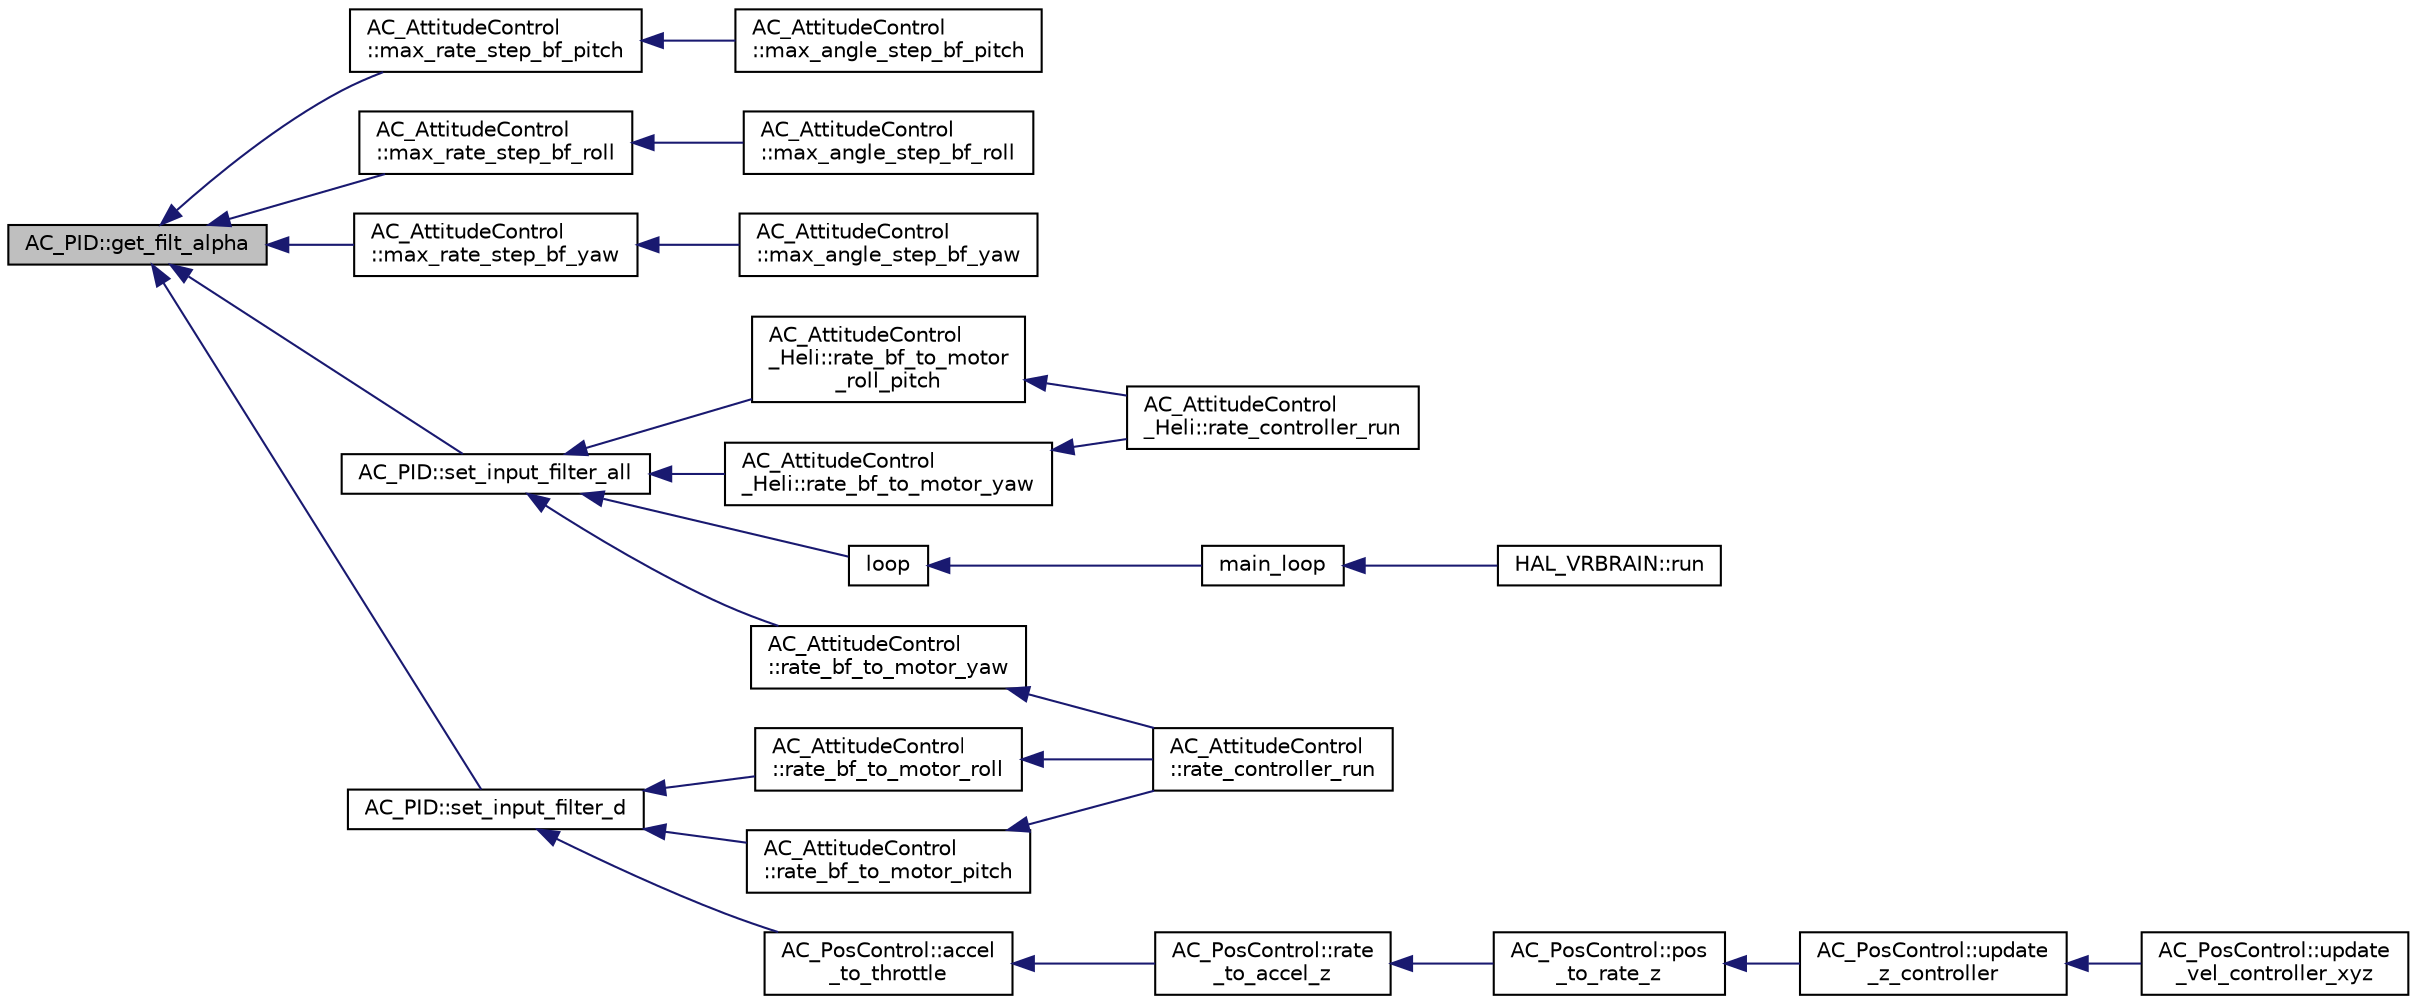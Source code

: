 digraph "AC_PID::get_filt_alpha"
{
 // INTERACTIVE_SVG=YES
  edge [fontname="Helvetica",fontsize="10",labelfontname="Helvetica",labelfontsize="10"];
  node [fontname="Helvetica",fontsize="10",shape=record];
  rankdir="LR";
  Node1 [label="AC_PID::get_filt_alpha",height=0.2,width=0.4,color="black", fillcolor="grey75", style="filled", fontcolor="black"];
  Node1 -> Node2 [dir="back",color="midnightblue",fontsize="10",style="solid",fontname="Helvetica"];
  Node2 [label="AC_AttitudeControl\l::max_rate_step_bf_pitch",height=0.2,width=0.4,color="black", fillcolor="white", style="filled",URL="$classAC__AttitudeControl.html#a874d7c2f98a3ad251d9f91cc936694e2"];
  Node2 -> Node3 [dir="back",color="midnightblue",fontsize="10",style="solid",fontname="Helvetica"];
  Node3 [label="AC_AttitudeControl\l::max_angle_step_bf_pitch",height=0.2,width=0.4,color="black", fillcolor="white", style="filled",URL="$classAC__AttitudeControl.html#a18ad3ea19760b7a23f3980ca96e93c22"];
  Node1 -> Node4 [dir="back",color="midnightblue",fontsize="10",style="solid",fontname="Helvetica"];
  Node4 [label="AC_AttitudeControl\l::max_rate_step_bf_roll",height=0.2,width=0.4,color="black", fillcolor="white", style="filled",URL="$classAC__AttitudeControl.html#a81707c8a063a129c3025c87687b06b52"];
  Node4 -> Node5 [dir="back",color="midnightblue",fontsize="10",style="solid",fontname="Helvetica"];
  Node5 [label="AC_AttitudeControl\l::max_angle_step_bf_roll",height=0.2,width=0.4,color="black", fillcolor="white", style="filled",URL="$classAC__AttitudeControl.html#ac1746c80bb8ee8eddb2bcc6c5158fd1c"];
  Node1 -> Node6 [dir="back",color="midnightblue",fontsize="10",style="solid",fontname="Helvetica"];
  Node6 [label="AC_AttitudeControl\l::max_rate_step_bf_yaw",height=0.2,width=0.4,color="black", fillcolor="white", style="filled",URL="$classAC__AttitudeControl.html#a8d9a7d9bcefcac0e41adb1136cac46a6"];
  Node6 -> Node7 [dir="back",color="midnightblue",fontsize="10",style="solid",fontname="Helvetica"];
  Node7 [label="AC_AttitudeControl\l::max_angle_step_bf_yaw",height=0.2,width=0.4,color="black", fillcolor="white", style="filled",URL="$classAC__AttitudeControl.html#aa4a730a59ab7eb155f7acb8b60089f56"];
  Node1 -> Node8 [dir="back",color="midnightblue",fontsize="10",style="solid",fontname="Helvetica"];
  Node8 [label="AC_PID::set_input_filter_all",height=0.2,width=0.4,color="black", fillcolor="white", style="filled",URL="$classAC__PID.html#ac267330f1299f011febcaaba47994af7"];
  Node8 -> Node9 [dir="back",color="midnightblue",fontsize="10",style="solid",fontname="Helvetica"];
  Node9 [label="AC_AttitudeControl\l::rate_bf_to_motor_yaw",height=0.2,width=0.4,color="black", fillcolor="white", style="filled",URL="$classAC__AttitudeControl.html#a76b777e788ccde85d2ec713f6a23028f"];
  Node9 -> Node10 [dir="back",color="midnightblue",fontsize="10",style="solid",fontname="Helvetica"];
  Node10 [label="AC_AttitudeControl\l::rate_controller_run",height=0.2,width=0.4,color="black", fillcolor="white", style="filled",URL="$classAC__AttitudeControl.html#a1c2565af20755e769d3bd9d1a9de826d"];
  Node8 -> Node11 [dir="back",color="midnightblue",fontsize="10",style="solid",fontname="Helvetica"];
  Node11 [label="AC_AttitudeControl\l_Heli::rate_bf_to_motor\l_roll_pitch",height=0.2,width=0.4,color="black", fillcolor="white", style="filled",URL="$classAC__AttitudeControl__Heli.html#a29ff02c0f413c83ac91a47f2adfab773"];
  Node11 -> Node12 [dir="back",color="midnightblue",fontsize="10",style="solid",fontname="Helvetica"];
  Node12 [label="AC_AttitudeControl\l_Heli::rate_controller_run",height=0.2,width=0.4,color="black", fillcolor="white", style="filled",URL="$classAC__AttitudeControl__Heli.html#a38cb1684d4155d8f1f319d7385d3f2c6"];
  Node8 -> Node13 [dir="back",color="midnightblue",fontsize="10",style="solid",fontname="Helvetica"];
  Node13 [label="AC_AttitudeControl\l_Heli::rate_bf_to_motor_yaw",height=0.2,width=0.4,color="black", fillcolor="white", style="filled",URL="$classAC__AttitudeControl__Heli.html#a42aebc8b52e6138b8473a49b4b7328b3"];
  Node13 -> Node12 [dir="back",color="midnightblue",fontsize="10",style="solid",fontname="Helvetica"];
  Node8 -> Node14 [dir="back",color="midnightblue",fontsize="10",style="solid",fontname="Helvetica"];
  Node14 [label="loop",height=0.2,width=0.4,color="black", fillcolor="white", style="filled",URL="$AC__PID__test_8cpp.html#afe461d27b9c48d5921c00d521181f12f"];
  Node14 -> Node15 [dir="back",color="midnightblue",fontsize="10",style="solid",fontname="Helvetica"];
  Node15 [label="main_loop",height=0.2,width=0.4,color="black", fillcolor="white", style="filled",URL="$HAL__VRBRAIN__Class_8cpp.html#a9bd6e6ad19a651d2c83ab3edb8d51924"];
  Node15 -> Node16 [dir="back",color="midnightblue",fontsize="10",style="solid",fontname="Helvetica"];
  Node16 [label="HAL_VRBRAIN::run",height=0.2,width=0.4,color="black", fillcolor="white", style="filled",URL="$classHAL__VRBRAIN.html#a064bee28bd90473b00c8ee405cdac765"];
  Node1 -> Node17 [dir="back",color="midnightblue",fontsize="10",style="solid",fontname="Helvetica"];
  Node17 [label="AC_PID::set_input_filter_d",height=0.2,width=0.4,color="black", fillcolor="white", style="filled",URL="$classAC__PID.html#a0217a1314e284babe6fe0d3e3cf92601"];
  Node17 -> Node18 [dir="back",color="midnightblue",fontsize="10",style="solid",fontname="Helvetica"];
  Node18 [label="AC_AttitudeControl\l::rate_bf_to_motor_roll",height=0.2,width=0.4,color="black", fillcolor="white", style="filled",URL="$classAC__AttitudeControl.html#a83a7761cd990d39a8941e93aaf3fe295"];
  Node18 -> Node10 [dir="back",color="midnightblue",fontsize="10",style="solid",fontname="Helvetica"];
  Node17 -> Node19 [dir="back",color="midnightblue",fontsize="10",style="solid",fontname="Helvetica"];
  Node19 [label="AC_AttitudeControl\l::rate_bf_to_motor_pitch",height=0.2,width=0.4,color="black", fillcolor="white", style="filled",URL="$classAC__AttitudeControl.html#a56c2344dd636bf31c186ab5736eb09f3"];
  Node19 -> Node10 [dir="back",color="midnightblue",fontsize="10",style="solid",fontname="Helvetica"];
  Node17 -> Node20 [dir="back",color="midnightblue",fontsize="10",style="solid",fontname="Helvetica"];
  Node20 [label="AC_PosControl::accel\l_to_throttle",height=0.2,width=0.4,color="black", fillcolor="white", style="filled",URL="$classAC__PosControl.html#a326002cec926ea659f8c06273c09513c"];
  Node20 -> Node21 [dir="back",color="midnightblue",fontsize="10",style="solid",fontname="Helvetica"];
  Node21 [label="AC_PosControl::rate\l_to_accel_z",height=0.2,width=0.4,color="black", fillcolor="white", style="filled",URL="$classAC__PosControl.html#a7f2e50bce46c82e024fb47a288b2ffb2"];
  Node21 -> Node22 [dir="back",color="midnightblue",fontsize="10",style="solid",fontname="Helvetica"];
  Node22 [label="AC_PosControl::pos\l_to_rate_z",height=0.2,width=0.4,color="black", fillcolor="white", style="filled",URL="$classAC__PosControl.html#adaf1679fb65c1bef02180409dcd96cad"];
  Node22 -> Node23 [dir="back",color="midnightblue",fontsize="10",style="solid",fontname="Helvetica"];
  Node23 [label="AC_PosControl::update\l_z_controller",height=0.2,width=0.4,color="black", fillcolor="white", style="filled",URL="$classAC__PosControl.html#af9c555a3b07ea1420ea28e7333379941",tooltip="update_z_controller - fly to altitude in cm above home "];
  Node23 -> Node24 [dir="back",color="midnightblue",fontsize="10",style="solid",fontname="Helvetica"];
  Node24 [label="AC_PosControl::update\l_vel_controller_xyz",height=0.2,width=0.4,color="black", fillcolor="white", style="filled",URL="$classAC__PosControl.html#ad89eec74ef77005f3f5c449da98ad12c"];
}
